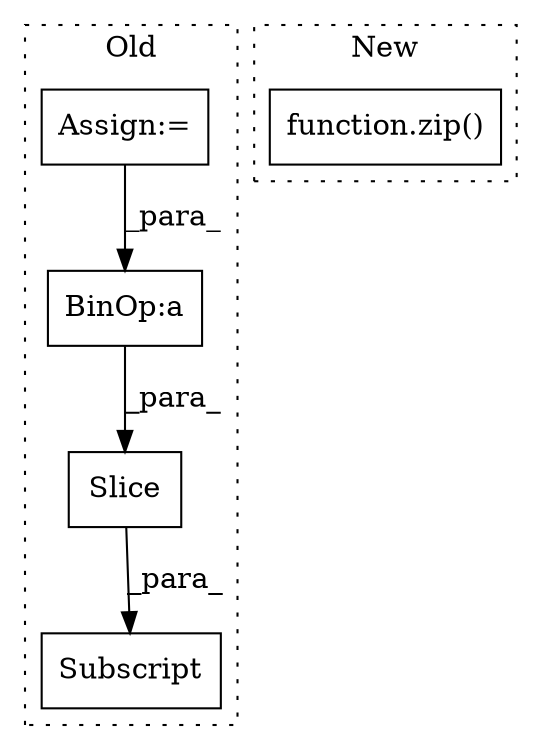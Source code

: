 digraph G {
subgraph cluster0 {
1 [label="Slice" a="80" s="5721" l="16" shape="box"];
3 [label="BinOp:a" a="82" s="5730" l="3" shape="box"];
4 [label="Subscript" a="63" s="5716,0" l="22,0" shape="box"];
5 [label="Assign:=" a="68" s="5526" l="3" shape="box"];
label = "Old";
style="dotted";
}
subgraph cluster1 {
2 [label="function.zip()" a="75" s="7588,7605" l="4,1" shape="box"];
label = "New";
style="dotted";
}
1 -> 4 [label="_para_"];
3 -> 1 [label="_para_"];
5 -> 3 [label="_para_"];
}